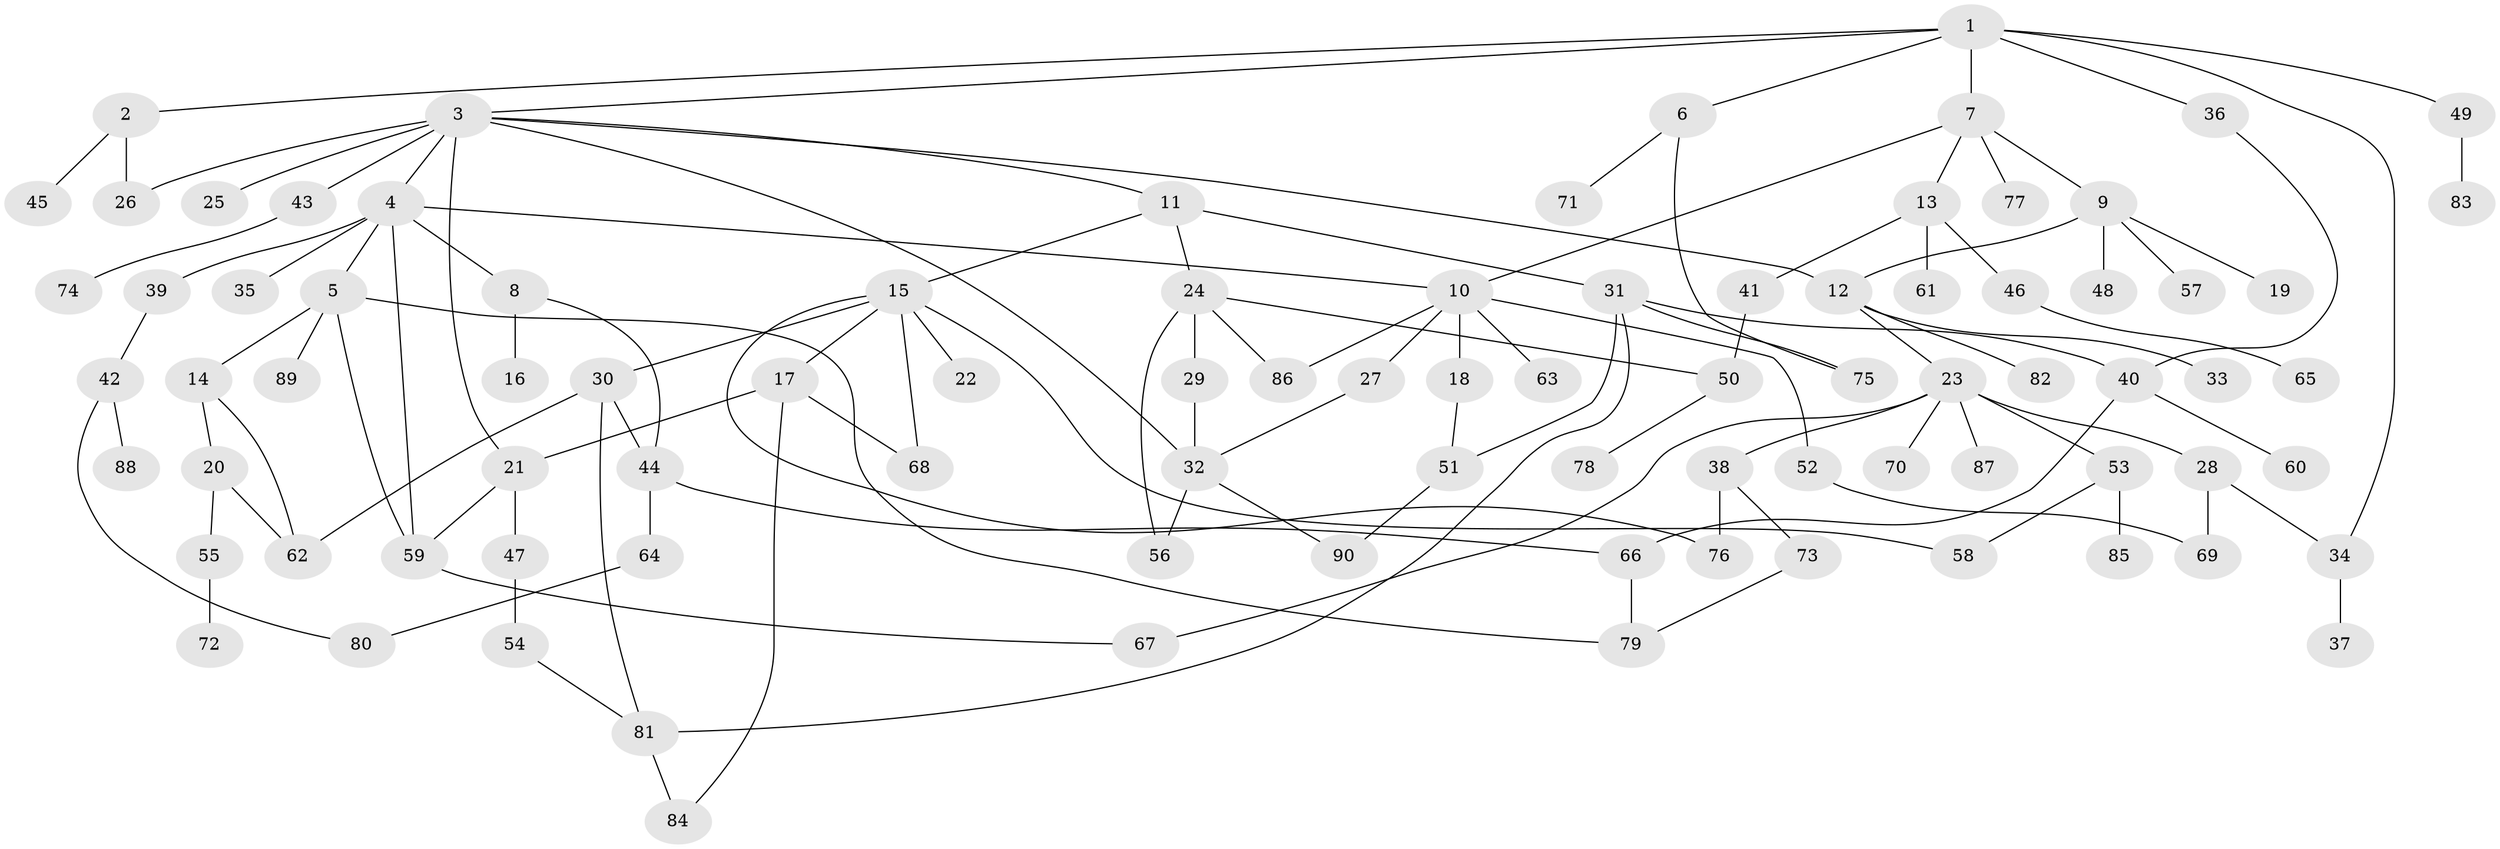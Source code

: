// Generated by graph-tools (version 1.1) at 2025/34/03/09/25 02:34:03]
// undirected, 90 vertices, 120 edges
graph export_dot {
graph [start="1"]
  node [color=gray90,style=filled];
  1;
  2;
  3;
  4;
  5;
  6;
  7;
  8;
  9;
  10;
  11;
  12;
  13;
  14;
  15;
  16;
  17;
  18;
  19;
  20;
  21;
  22;
  23;
  24;
  25;
  26;
  27;
  28;
  29;
  30;
  31;
  32;
  33;
  34;
  35;
  36;
  37;
  38;
  39;
  40;
  41;
  42;
  43;
  44;
  45;
  46;
  47;
  48;
  49;
  50;
  51;
  52;
  53;
  54;
  55;
  56;
  57;
  58;
  59;
  60;
  61;
  62;
  63;
  64;
  65;
  66;
  67;
  68;
  69;
  70;
  71;
  72;
  73;
  74;
  75;
  76;
  77;
  78;
  79;
  80;
  81;
  82;
  83;
  84;
  85;
  86;
  87;
  88;
  89;
  90;
  1 -- 2;
  1 -- 3;
  1 -- 6;
  1 -- 7;
  1 -- 34;
  1 -- 36;
  1 -- 49;
  2 -- 26;
  2 -- 45;
  3 -- 4;
  3 -- 11;
  3 -- 12;
  3 -- 21;
  3 -- 25;
  3 -- 43;
  3 -- 26;
  3 -- 32;
  4 -- 5;
  4 -- 8;
  4 -- 10;
  4 -- 35;
  4 -- 39;
  4 -- 59;
  5 -- 14;
  5 -- 59;
  5 -- 79;
  5 -- 89;
  6 -- 71;
  6 -- 75;
  7 -- 9;
  7 -- 13;
  7 -- 77;
  7 -- 10;
  8 -- 16;
  8 -- 44;
  9 -- 19;
  9 -- 48;
  9 -- 57;
  9 -- 12;
  10 -- 18;
  10 -- 27;
  10 -- 52;
  10 -- 63;
  10 -- 86;
  11 -- 15;
  11 -- 24;
  11 -- 31;
  12 -- 23;
  12 -- 33;
  12 -- 82;
  13 -- 41;
  13 -- 46;
  13 -- 61;
  14 -- 20;
  14 -- 62;
  15 -- 17;
  15 -- 22;
  15 -- 30;
  15 -- 68;
  15 -- 76;
  15 -- 58;
  17 -- 84;
  17 -- 21;
  17 -- 68;
  18 -- 51;
  20 -- 55;
  20 -- 62;
  21 -- 47;
  21 -- 59;
  23 -- 28;
  23 -- 38;
  23 -- 53;
  23 -- 70;
  23 -- 87;
  23 -- 67;
  24 -- 29;
  24 -- 50;
  24 -- 86;
  24 -- 56;
  27 -- 32;
  28 -- 69;
  28 -- 34;
  29 -- 32;
  30 -- 62;
  30 -- 81;
  30 -- 44;
  31 -- 40;
  31 -- 75;
  31 -- 51;
  31 -- 81;
  32 -- 56;
  32 -- 90;
  34 -- 37;
  36 -- 40;
  38 -- 73;
  38 -- 76;
  39 -- 42;
  40 -- 60;
  40 -- 66;
  41 -- 50;
  42 -- 88;
  42 -- 80;
  43 -- 74;
  44 -- 64;
  44 -- 66;
  46 -- 65;
  47 -- 54;
  49 -- 83;
  50 -- 78;
  51 -- 90;
  52 -- 69;
  53 -- 58;
  53 -- 85;
  54 -- 81;
  55 -- 72;
  59 -- 67;
  64 -- 80;
  66 -- 79;
  73 -- 79;
  81 -- 84;
}
